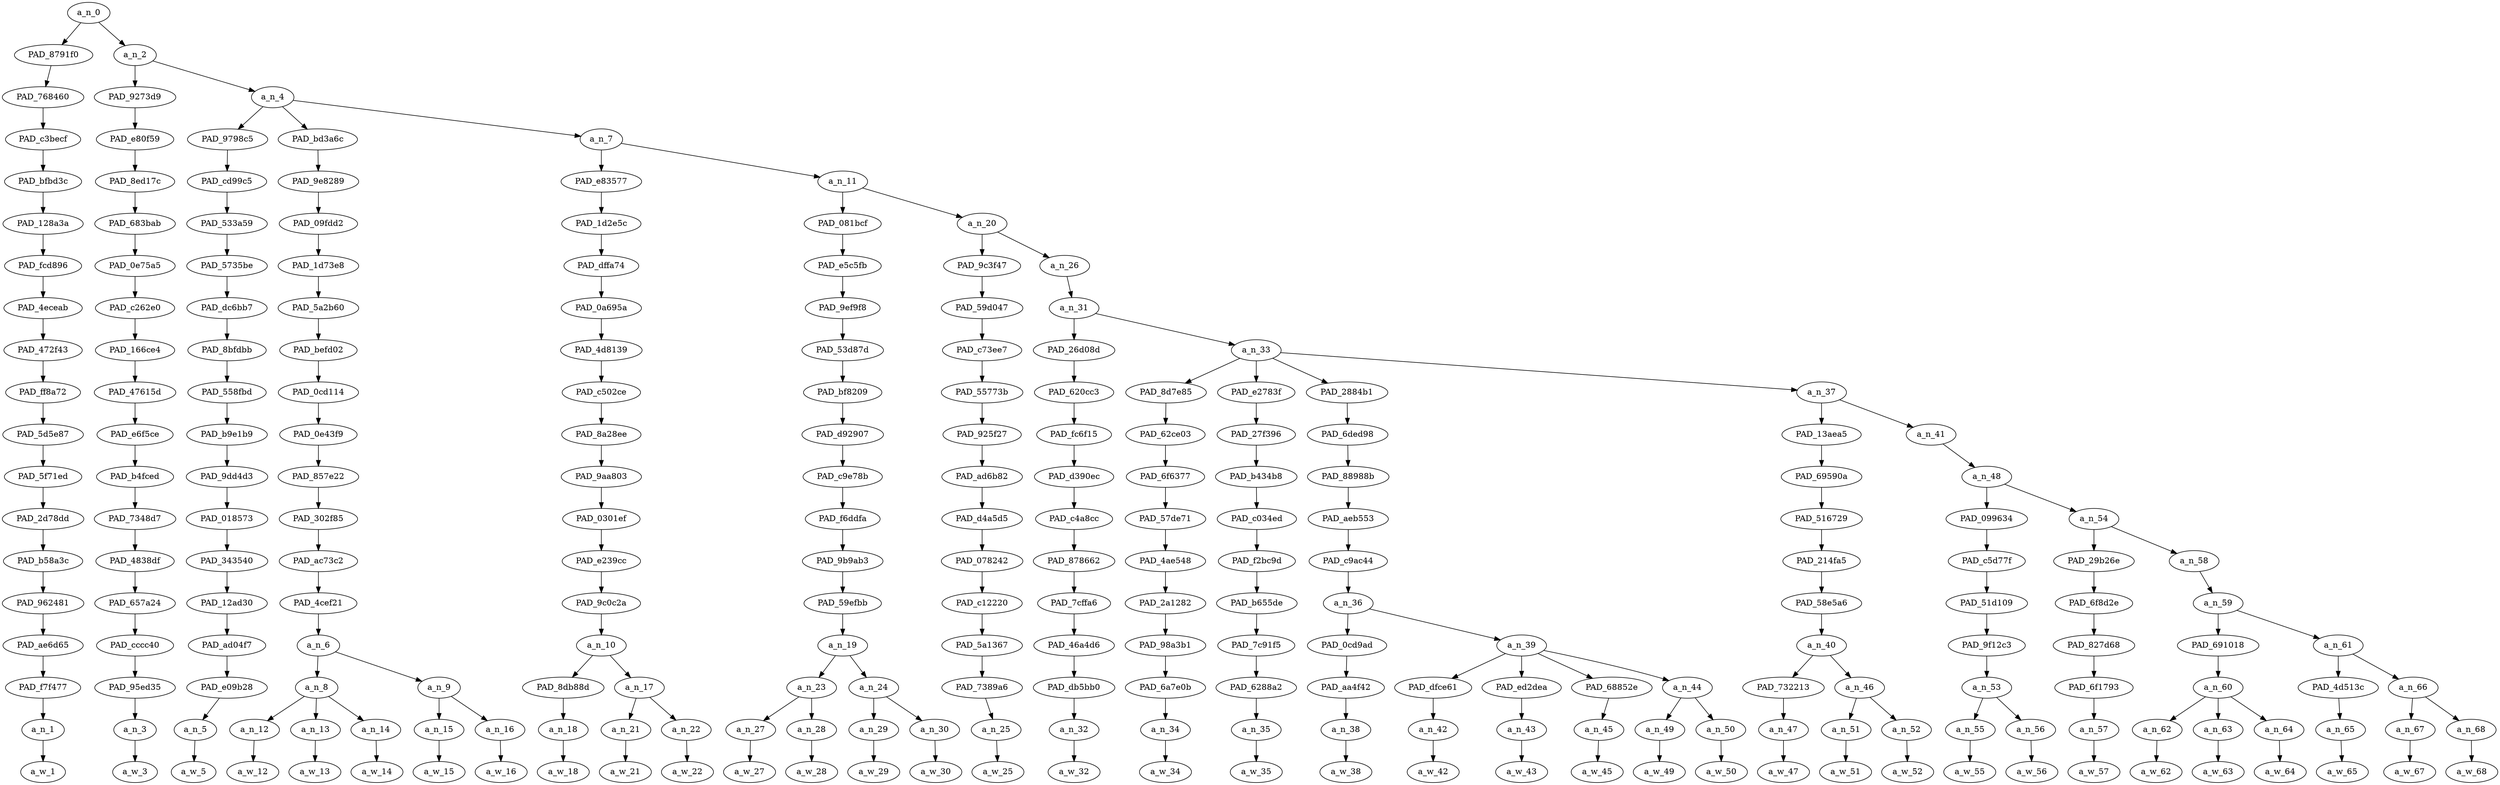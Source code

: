strict digraph "" {
	a_n_0	[div_dir=1,
		index=0,
		level=18,
		pos="1.84844970703125,18!",
		text_span="[0, 1, 2, 3, 4, 5, 6, 7, 8, 9, 10, 11, 12, 13, 14, 15, 16, 17, 18, 19, 20, 21, 22, 23, 24, 25, 26, 27, 28, 29, 30, 31, 32, 33, 34, \
35, 36]",
		value=1.00000000];
	PAD_8791f0	[div_dir=1,
		index=0,
		level=17,
		pos="0.0,17!",
		text_span="[0]",
		value=0.02781528];
	a_n_0 -> PAD_8791f0;
	a_n_2	[div_dir=1,
		index=1,
		level=17,
		pos="3.6968994140625,17!",
		text_span="[1, 2, 3, 4, 5, 6, 7, 8, 9, 10, 11, 12, 13, 14, 15, 16, 17, 18, 19, 20, 21, 22, 23, 24, 25, 26, 27, 28, 29, 30, 31, 32, 33, 34, \
35, 36]",
		value=0.97191345];
	a_n_0 -> a_n_2;
	PAD_768460	[div_dir=1,
		index=0,
		level=16,
		pos="0.0,16!",
		text_span="[0]",
		value=0.02781528];
	PAD_8791f0 -> PAD_768460;
	PAD_c3becf	[div_dir=1,
		index=0,
		level=15,
		pos="0.0,15!",
		text_span="[0]",
		value=0.02781528];
	PAD_768460 -> PAD_c3becf;
	PAD_bfbd3c	[div_dir=1,
		index=0,
		level=14,
		pos="0.0,14!",
		text_span="[0]",
		value=0.02781528];
	PAD_c3becf -> PAD_bfbd3c;
	PAD_128a3a	[div_dir=1,
		index=0,
		level=13,
		pos="0.0,13!",
		text_span="[0]",
		value=0.02781528];
	PAD_bfbd3c -> PAD_128a3a;
	PAD_fcd896	[div_dir=1,
		index=0,
		level=12,
		pos="0.0,12!",
		text_span="[0]",
		value=0.02781528];
	PAD_128a3a -> PAD_fcd896;
	PAD_4eceab	[div_dir=1,
		index=0,
		level=11,
		pos="0.0,11!",
		text_span="[0]",
		value=0.02781528];
	PAD_fcd896 -> PAD_4eceab;
	PAD_472f43	[div_dir=1,
		index=0,
		level=10,
		pos="0.0,10!",
		text_span="[0]",
		value=0.02781528];
	PAD_4eceab -> PAD_472f43;
	PAD_ff8a72	[div_dir=1,
		index=0,
		level=9,
		pos="0.0,9!",
		text_span="[0]",
		value=0.02781528];
	PAD_472f43 -> PAD_ff8a72;
	PAD_5d5e87	[div_dir=1,
		index=0,
		level=8,
		pos="0.0,8!",
		text_span="[0]",
		value=0.02781528];
	PAD_ff8a72 -> PAD_5d5e87;
	PAD_5f71ed	[div_dir=1,
		index=0,
		level=7,
		pos="0.0,7!",
		text_span="[0]",
		value=0.02781528];
	PAD_5d5e87 -> PAD_5f71ed;
	PAD_2d78dd	[div_dir=1,
		index=0,
		level=6,
		pos="0.0,6!",
		text_span="[0]",
		value=0.02781528];
	PAD_5f71ed -> PAD_2d78dd;
	PAD_b58a3c	[div_dir=1,
		index=0,
		level=5,
		pos="0.0,5!",
		text_span="[0]",
		value=0.02781528];
	PAD_2d78dd -> PAD_b58a3c;
	PAD_962481	[div_dir=1,
		index=0,
		level=4,
		pos="0.0,4!",
		text_span="[0]",
		value=0.02781528];
	PAD_b58a3c -> PAD_962481;
	PAD_ae6d65	[div_dir=1,
		index=0,
		level=3,
		pos="0.0,3!",
		text_span="[0]",
		value=0.02781528];
	PAD_962481 -> PAD_ae6d65;
	PAD_f7f477	[div_dir=1,
		index=0,
		level=2,
		pos="0.0,2!",
		text_span="[0]",
		value=0.02781528];
	PAD_ae6d65 -> PAD_f7f477;
	a_n_1	[div_dir=1,
		index=0,
		level=1,
		pos="0.0,1!",
		text_span="[0]",
		value=0.02781528];
	PAD_f7f477 -> a_n_1;
	a_w_1	[div_dir=0,
		index=0,
		level=0,
		pos="0,0!",
		text_span="[0]",
		value=when];
	a_n_1 -> a_w_1;
	PAD_9273d9	[div_dir=1,
		index=1,
		level=16,
		pos="1.0,16!",
		text_span="[1]",
		value=0.04148136];
	a_n_2 -> PAD_9273d9;
	a_n_4	[div_dir=1,
		index=2,
		level=16,
		pos="6.393798828125,16!",
		text_span="[2, 3, 4, 5, 6, 7, 8, 9, 10, 11, 12, 13, 14, 15, 16, 17, 18, 19, 20, 21, 22, 23, 24, 25, 26, 27, 28, 29, 30, 31, 32, 33, 34, 35, \
36]",
		value=0.93018850];
	a_n_2 -> a_n_4;
	PAD_e80f59	[div_dir=1,
		index=1,
		level=15,
		pos="1.0,15!",
		text_span="[1]",
		value=0.04148136];
	PAD_9273d9 -> PAD_e80f59;
	PAD_8ed17c	[div_dir=1,
		index=1,
		level=14,
		pos="1.0,14!",
		text_span="[1]",
		value=0.04148136];
	PAD_e80f59 -> PAD_8ed17c;
	PAD_683bab	[div_dir=1,
		index=1,
		level=13,
		pos="1.0,13!",
		text_span="[1]",
		value=0.04148136];
	PAD_8ed17c -> PAD_683bab;
	PAD_0e75a5	[div_dir=1,
		index=1,
		level=12,
		pos="1.0,12!",
		text_span="[1]",
		value=0.04148136];
	PAD_683bab -> PAD_0e75a5;
	PAD_c262e0	[div_dir=1,
		index=1,
		level=11,
		pos="1.0,11!",
		text_span="[1]",
		value=0.04148136];
	PAD_0e75a5 -> PAD_c262e0;
	PAD_166ce4	[div_dir=1,
		index=1,
		level=10,
		pos="1.0,10!",
		text_span="[1]",
		value=0.04148136];
	PAD_c262e0 -> PAD_166ce4;
	PAD_47615d	[div_dir=1,
		index=1,
		level=9,
		pos="1.0,9!",
		text_span="[1]",
		value=0.04148136];
	PAD_166ce4 -> PAD_47615d;
	PAD_e6f5ce	[div_dir=1,
		index=1,
		level=8,
		pos="1.0,8!",
		text_span="[1]",
		value=0.04148136];
	PAD_47615d -> PAD_e6f5ce;
	PAD_b4fced	[div_dir=1,
		index=1,
		level=7,
		pos="1.0,7!",
		text_span="[1]",
		value=0.04148136];
	PAD_e6f5ce -> PAD_b4fced;
	PAD_7348d7	[div_dir=1,
		index=1,
		level=6,
		pos="1.0,6!",
		text_span="[1]",
		value=0.04148136];
	PAD_b4fced -> PAD_7348d7;
	PAD_4838df	[div_dir=1,
		index=1,
		level=5,
		pos="1.0,5!",
		text_span="[1]",
		value=0.04148136];
	PAD_7348d7 -> PAD_4838df;
	PAD_657a24	[div_dir=1,
		index=1,
		level=4,
		pos="1.0,4!",
		text_span="[1]",
		value=0.04148136];
	PAD_4838df -> PAD_657a24;
	PAD_cccc40	[div_dir=1,
		index=1,
		level=3,
		pos="1.0,3!",
		text_span="[1]",
		value=0.04148136];
	PAD_657a24 -> PAD_cccc40;
	PAD_95ed35	[div_dir=1,
		index=1,
		level=2,
		pos="1.0,2!",
		text_span="[1]",
		value=0.04148136];
	PAD_cccc40 -> PAD_95ed35;
	a_n_3	[div_dir=1,
		index=1,
		level=1,
		pos="1.0,1!",
		text_span="[1]",
		value=0.04148136];
	PAD_95ed35 -> a_n_3;
	a_w_3	[div_dir=0,
		index=1,
		level=0,
		pos="1,0!",
		text_span="[1]",
		value=america];
	a_n_3 -> a_w_3;
	PAD_9798c5	[div_dir=-1,
		index=2,
		level=15,
		pos="2.0,15!",
		text_span="[2]",
		value=0.02312088];
	a_n_4 -> PAD_9798c5;
	PAD_bd3a6c	[div_dir=1,
		index=3,
		level=15,
		pos="5.25,15!",
		text_span="[3, 4, 5, 6, 7]",
		value=0.21174967];
	a_n_4 -> PAD_bd3a6c;
	a_n_7	[div_dir=1,
		index=4,
		level=15,
		pos="11.931396484375,15!",
		text_span="[8, 9, 10, 11, 12, 13, 14, 15, 16, 17, 18, 19, 20, 21, 22, 23, 24, 25, 26, 27, 28, 29, 30, 31, 32, 33, 34, 35, 36]",
		value=0.69510613];
	a_n_4 -> a_n_7;
	PAD_cd99c5	[div_dir=-1,
		index=2,
		level=14,
		pos="2.0,14!",
		text_span="[2]",
		value=0.02312088];
	PAD_9798c5 -> PAD_cd99c5;
	PAD_533a59	[div_dir=-1,
		index=2,
		level=13,
		pos="2.0,13!",
		text_span="[2]",
		value=0.02312088];
	PAD_cd99c5 -> PAD_533a59;
	PAD_5735be	[div_dir=-1,
		index=2,
		level=12,
		pos="2.0,12!",
		text_span="[2]",
		value=0.02312088];
	PAD_533a59 -> PAD_5735be;
	PAD_dc6bb7	[div_dir=-1,
		index=2,
		level=11,
		pos="2.0,11!",
		text_span="[2]",
		value=0.02312088];
	PAD_5735be -> PAD_dc6bb7;
	PAD_8bfdbb	[div_dir=-1,
		index=2,
		level=10,
		pos="2.0,10!",
		text_span="[2]",
		value=0.02312088];
	PAD_dc6bb7 -> PAD_8bfdbb;
	PAD_558fbd	[div_dir=-1,
		index=2,
		level=9,
		pos="2.0,9!",
		text_span="[2]",
		value=0.02312088];
	PAD_8bfdbb -> PAD_558fbd;
	PAD_b9e1b9	[div_dir=-1,
		index=2,
		level=8,
		pos="2.0,8!",
		text_span="[2]",
		value=0.02312088];
	PAD_558fbd -> PAD_b9e1b9;
	PAD_9dd4d3	[div_dir=-1,
		index=2,
		level=7,
		pos="2.0,7!",
		text_span="[2]",
		value=0.02312088];
	PAD_b9e1b9 -> PAD_9dd4d3;
	PAD_018573	[div_dir=-1,
		index=2,
		level=6,
		pos="2.0,6!",
		text_span="[2]",
		value=0.02312088];
	PAD_9dd4d3 -> PAD_018573;
	PAD_343540	[div_dir=-1,
		index=2,
		level=5,
		pos="2.0,5!",
		text_span="[2]",
		value=0.02312088];
	PAD_018573 -> PAD_343540;
	PAD_12ad30	[div_dir=-1,
		index=2,
		level=4,
		pos="2.0,4!",
		text_span="[2]",
		value=0.02312088];
	PAD_343540 -> PAD_12ad30;
	PAD_ad04f7	[div_dir=-1,
		index=2,
		level=3,
		pos="2.0,3!",
		text_span="[2]",
		value=0.02312088];
	PAD_12ad30 -> PAD_ad04f7;
	PAD_e09b28	[div_dir=-1,
		index=2,
		level=2,
		pos="2.0,2!",
		text_span="[2]",
		value=0.02312088];
	PAD_ad04f7 -> PAD_e09b28;
	a_n_5	[div_dir=-1,
		index=2,
		level=1,
		pos="2.0,1!",
		text_span="[2]",
		value=0.02312088];
	PAD_e09b28 -> a_n_5;
	a_w_5	[div_dir=0,
		index=2,
		level=0,
		pos="2,0!",
		text_span="[2]",
		value=was];
	a_n_5 -> a_w_5;
	PAD_9e8289	[div_dir=1,
		index=3,
		level=14,
		pos="5.25,14!",
		text_span="[3, 4, 5, 6, 7]",
		value=0.21174967];
	PAD_bd3a6c -> PAD_9e8289;
	PAD_09fdd2	[div_dir=1,
		index=3,
		level=13,
		pos="5.25,13!",
		text_span="[3, 4, 5, 6, 7]",
		value=0.21174967];
	PAD_9e8289 -> PAD_09fdd2;
	PAD_1d73e8	[div_dir=1,
		index=3,
		level=12,
		pos="5.25,12!",
		text_span="[3, 4, 5, 6, 7]",
		value=0.21174967];
	PAD_09fdd2 -> PAD_1d73e8;
	PAD_5a2b60	[div_dir=1,
		index=3,
		level=11,
		pos="5.25,11!",
		text_span="[3, 4, 5, 6, 7]",
		value=0.21174967];
	PAD_1d73e8 -> PAD_5a2b60;
	PAD_befd02	[div_dir=1,
		index=3,
		level=10,
		pos="5.25,10!",
		text_span="[3, 4, 5, 6, 7]",
		value=0.21174967];
	PAD_5a2b60 -> PAD_befd02;
	PAD_0cd114	[div_dir=1,
		index=3,
		level=9,
		pos="5.25,9!",
		text_span="[3, 4, 5, 6, 7]",
		value=0.21174967];
	PAD_befd02 -> PAD_0cd114;
	PAD_0e43f9	[div_dir=1,
		index=3,
		level=8,
		pos="5.25,8!",
		text_span="[3, 4, 5, 6, 7]",
		value=0.21174967];
	PAD_0cd114 -> PAD_0e43f9;
	PAD_857e22	[div_dir=1,
		index=3,
		level=7,
		pos="5.25,7!",
		text_span="[3, 4, 5, 6, 7]",
		value=0.21174967];
	PAD_0e43f9 -> PAD_857e22;
	PAD_302f85	[div_dir=1,
		index=3,
		level=6,
		pos="5.25,6!",
		text_span="[3, 4, 5, 6, 7]",
		value=0.21174967];
	PAD_857e22 -> PAD_302f85;
	PAD_ac73c2	[div_dir=1,
		index=3,
		level=5,
		pos="5.25,5!",
		text_span="[3, 4, 5, 6, 7]",
		value=0.21174967];
	PAD_302f85 -> PAD_ac73c2;
	PAD_4cef21	[div_dir=1,
		index=3,
		level=4,
		pos="5.25,4!",
		text_span="[3, 4, 5, 6, 7]",
		value=0.21174967];
	PAD_ac73c2 -> PAD_4cef21;
	a_n_6	[div_dir=1,
		index=3,
		level=3,
		pos="5.25,3!",
		text_span="[3, 4, 5, 6, 7]",
		value=0.21174967];
	PAD_4cef21 -> a_n_6;
	a_n_8	[div_dir=1,
		index=3,
		level=2,
		pos="4.0,2!",
		text_span="[3, 4, 5]",
		value=0.13485339];
	a_n_6 -> a_n_8;
	a_n_9	[div_dir=1,
		index=4,
		level=2,
		pos="6.5,2!",
		text_span="[6, 7]",
		value=0.07684093];
	a_n_6 -> a_n_9;
	a_n_12	[div_dir=-1,
		index=3,
		level=1,
		pos="3.0,1!",
		text_span="[3]",
		value=0.03650479];
	a_n_8 -> a_n_12;
	a_n_13	[div_dir=1,
		index=4,
		level=1,
		pos="4.0,1!",
		text_span="[4]",
		value=0.02166995];
	a_n_8 -> a_n_13;
	a_n_14	[div_dir=1,
		index=5,
		level=1,
		pos="5.0,1!",
		text_span="[5]",
		value=0.07661244];
	a_n_8 -> a_n_14;
	a_w_12	[div_dir=0,
		index=3,
		level=0,
		pos="3,0!",
		text_span="[3]",
		value=white];
	a_n_12 -> a_w_12;
	a_w_13	[div_dir=0,
		index=4,
		level=0,
		pos="4,0!",
		text_span="[4]",
		value=no];
	a_n_13 -> a_w_13;
	a_w_14	[div_dir=0,
		index=5,
		level=0,
		pos="5,0!",
		text_span="[5]",
		value=ghettos];
	a_n_14 -> a_w_14;
	a_n_15	[div_dir=1,
		index=6,
		level=1,
		pos="6.0,1!",
		text_span="[6]",
		value=0.01709532];
	a_n_9 -> a_n_15;
	a_n_16	[div_dir=-1,
		index=7,
		level=1,
		pos="7.0,1!",
		text_span="[7]",
		value=0.05973706];
	a_n_9 -> a_n_16;
	a_w_15	[div_dir=0,
		index=6,
		level=0,
		pos="6,0!",
		text_span="[6]",
		value=no1];
	a_n_15 -> a_w_15;
	a_w_16	[div_dir=0,
		index=7,
		level=0,
		pos="7,0!",
		text_span="[7]",
		value=handouts];
	a_n_16 -> a_w_16;
	PAD_e83577	[div_dir=1,
		index=4,
		level=14,
		pos="9.25,14!",
		text_span="[8, 9, 10]",
		value=0.06122770];
	a_n_7 -> PAD_e83577;
	a_n_11	[div_dir=1,
		index=5,
		level=14,
		pos="14.61279296875,14!",
		text_span="[11, 12, 13, 14, 15, 16, 17, 18, 19, 20, 21, 22, 23, 24, 25, 26, 27, 28, 29, 30, 31, 32, 33, 34, 35, 36]",
		value=0.63365260];
	a_n_7 -> a_n_11;
	PAD_1d2e5c	[div_dir=1,
		index=4,
		level=13,
		pos="9.25,13!",
		text_span="[8, 9, 10]",
		value=0.06122770];
	PAD_e83577 -> PAD_1d2e5c;
	PAD_dffa74	[div_dir=1,
		index=4,
		level=12,
		pos="9.25,12!",
		text_span="[8, 9, 10]",
		value=0.06122770];
	PAD_1d2e5c -> PAD_dffa74;
	PAD_0a695a	[div_dir=1,
		index=4,
		level=11,
		pos="9.25,11!",
		text_span="[8, 9, 10]",
		value=0.06122770];
	PAD_dffa74 -> PAD_0a695a;
	PAD_4d8139	[div_dir=1,
		index=4,
		level=10,
		pos="9.25,10!",
		text_span="[8, 9, 10]",
		value=0.06122770];
	PAD_0a695a -> PAD_4d8139;
	PAD_c502ce	[div_dir=1,
		index=4,
		level=9,
		pos="9.25,9!",
		text_span="[8, 9, 10]",
		value=0.06122770];
	PAD_4d8139 -> PAD_c502ce;
	PAD_8a28ee	[div_dir=1,
		index=4,
		level=8,
		pos="9.25,8!",
		text_span="[8, 9, 10]",
		value=0.06122770];
	PAD_c502ce -> PAD_8a28ee;
	PAD_9aa803	[div_dir=1,
		index=4,
		level=7,
		pos="9.25,7!",
		text_span="[8, 9, 10]",
		value=0.06122770];
	PAD_8a28ee -> PAD_9aa803;
	PAD_0301ef	[div_dir=1,
		index=4,
		level=6,
		pos="9.25,6!",
		text_span="[8, 9, 10]",
		value=0.06122770];
	PAD_9aa803 -> PAD_0301ef;
	PAD_e239cc	[div_dir=1,
		index=4,
		level=5,
		pos="9.25,5!",
		text_span="[8, 9, 10]",
		value=0.06122770];
	PAD_0301ef -> PAD_e239cc;
	PAD_9c0c2a	[div_dir=1,
		index=4,
		level=4,
		pos="9.25,4!",
		text_span="[8, 9, 10]",
		value=0.06122770];
	PAD_e239cc -> PAD_9c0c2a;
	a_n_10	[div_dir=1,
		index=4,
		level=3,
		pos="9.25,3!",
		text_span="[8, 9, 10]",
		value=0.06122770];
	PAD_9c0c2a -> a_n_10;
	PAD_8db88d	[div_dir=1,
		index=6,
		level=2,
		pos="10.0,2!",
		text_span="[10]",
		value=0.02935633];
	a_n_10 -> PAD_8db88d;
	a_n_17	[div_dir=1,
		index=5,
		level=2,
		pos="8.5,2!",
		text_span="[8, 9]",
		value=0.03177877];
	a_n_10 -> a_n_17;
	a_n_18	[div_dir=1,
		index=10,
		level=1,
		pos="10.0,1!",
		text_span="[10]",
		value=0.02935633];
	PAD_8db88d -> a_n_18;
	a_w_18	[div_dir=0,
		index=10,
		level=0,
		pos="10,0!",
		text_span="[10]",
		value=taxes];
	a_n_18 -> a_w_18;
	a_n_21	[div_dir=1,
		index=8,
		level=1,
		pos="8.0,1!",
		text_span="[8]",
		value=0.01717304];
	a_n_17 -> a_n_21;
	a_n_22	[div_dir=1,
		index=9,
		level=1,
		pos="9.0,1!",
		text_span="[9]",
		value=0.01453946];
	a_n_17 -> a_n_22;
	a_w_21	[div_dir=0,
		index=8,
		level=0,
		pos="8,0!",
		text_span="[8]",
		value=almost];
	a_n_21 -> a_w_21;
	a_w_22	[div_dir=0,
		index=9,
		level=0,
		pos="9,0!",
		text_span="[9]",
		value=no2];
	a_n_22 -> a_w_22;
	PAD_081bcf	[div_dir=1,
		index=5,
		level=13,
		pos="12.5,13!",
		text_span="[11, 12, 13, 14]",
		value=0.10091247];
	a_n_11 -> PAD_081bcf;
	a_n_20	[div_dir=1,
		index=6,
		level=13,
		pos="16.7255859375,13!",
		text_span="[15, 16, 17, 18, 19, 20, 21, 22, 23, 24, 25, 26, 27, 28, 29, 30, 31, 32, 33, 34, 35, 36]",
		value=0.53253311];
	a_n_11 -> a_n_20;
	PAD_e5c5fb	[div_dir=1,
		index=5,
		level=12,
		pos="12.5,12!",
		text_span="[11, 12, 13, 14]",
		value=0.10091247];
	PAD_081bcf -> PAD_e5c5fb;
	PAD_9ef9f8	[div_dir=1,
		index=5,
		level=11,
		pos="12.5,11!",
		text_span="[11, 12, 13, 14]",
		value=0.10091247];
	PAD_e5c5fb -> PAD_9ef9f8;
	PAD_53d87d	[div_dir=1,
		index=5,
		level=10,
		pos="12.5,10!",
		text_span="[11, 12, 13, 14]",
		value=0.10091247];
	PAD_9ef9f8 -> PAD_53d87d;
	PAD_bf8209	[div_dir=1,
		index=5,
		level=9,
		pos="12.5,9!",
		text_span="[11, 12, 13, 14]",
		value=0.10091247];
	PAD_53d87d -> PAD_bf8209;
	PAD_d92907	[div_dir=1,
		index=5,
		level=8,
		pos="12.5,8!",
		text_span="[11, 12, 13, 14]",
		value=0.10091247];
	PAD_bf8209 -> PAD_d92907;
	PAD_c9e78b	[div_dir=1,
		index=5,
		level=7,
		pos="12.5,7!",
		text_span="[11, 12, 13, 14]",
		value=0.10091247];
	PAD_d92907 -> PAD_c9e78b;
	PAD_f6ddfa	[div_dir=1,
		index=5,
		level=6,
		pos="12.5,6!",
		text_span="[11, 12, 13, 14]",
		value=0.10091247];
	PAD_c9e78b -> PAD_f6ddfa;
	PAD_9b9ab3	[div_dir=1,
		index=5,
		level=5,
		pos="12.5,5!",
		text_span="[11, 12, 13, 14]",
		value=0.10091247];
	PAD_f6ddfa -> PAD_9b9ab3;
	PAD_59efbb	[div_dir=1,
		index=5,
		level=4,
		pos="12.5,4!",
		text_span="[11, 12, 13, 14]",
		value=0.10091247];
	PAD_9b9ab3 -> PAD_59efbb;
	a_n_19	[div_dir=1,
		index=5,
		level=3,
		pos="12.5,3!",
		text_span="[11, 12, 13, 14]",
		value=0.10091247];
	PAD_59efbb -> a_n_19;
	a_n_23	[div_dir=1,
		index=7,
		level=2,
		pos="11.5,2!",
		text_span="[11, 12]",
		value=0.04499320];
	a_n_19 -> a_n_23;
	a_n_24	[div_dir=-1,
		index=8,
		level=2,
		pos="13.5,2!",
		text_span="[13, 14]",
		value=0.05591697];
	a_n_19 -> a_n_24;
	a_n_27	[div_dir=1,
		index=11,
		level=1,
		pos="11.0,1!",
		text_span="[11]",
		value=0.01714738];
	a_n_23 -> a_n_27;
	a_n_28	[div_dir=1,
		index=12,
		level=1,
		pos="12.0,1!",
		text_span="[12]",
		value=0.02779146];
	a_n_23 -> a_n_28;
	a_w_27	[div_dir=0,
		index=11,
		level=0,
		pos="11,0!",
		text_span="[11]",
		value=no3];
	a_n_27 -> a_w_27;
	a_w_28	[div_dir=0,
		index=12,
		level=0,
		pos="12,0!",
		text_span="[12]",
		value=men];
	a_n_28 -> a_w_28;
	a_n_29	[div_dir=1,
		index=13,
		level=1,
		pos="13.0,1!",
		text_span="[13]",
		value=0.01735673];
	a_n_24 -> a_n_29;
	a_n_30	[div_dir=-1,
		index=14,
		level=1,
		pos="14.0,1!",
		text_span="[14]",
		value=0.03850854];
	a_n_24 -> a_n_30;
	a_w_29	[div_dir=0,
		index=13,
		level=0,
		pos="13,0!",
		text_span="[13]",
		value=of];
	a_n_29 -> a_w_29;
	a_w_30	[div_dir=0,
		index=14,
		level=0,
		pos="14,0!",
		text_span="[14]",
		value=color];
	a_n_30 -> a_w_30;
	PAD_9c3f47	[div_dir=-1,
		index=6,
		level=12,
		pos="15.0,12!",
		text_span="[15]",
		value=0.01971121];
	a_n_20 -> PAD_9c3f47;
	a_n_26	[div_dir=1,
		index=7,
		level=12,
		pos="18.451171875,12!",
		text_span="[16, 17, 18, 19, 20, 21, 22, 23, 24, 25, 26, 27, 28, 29, 30, 31, 32, 33, 34, 35, 36]",
		value=0.51259646];
	a_n_20 -> a_n_26;
	PAD_59d047	[div_dir=-1,
		index=6,
		level=11,
		pos="15.0,11!",
		text_span="[15]",
		value=0.01971121];
	PAD_9c3f47 -> PAD_59d047;
	PAD_c73ee7	[div_dir=-1,
		index=6,
		level=10,
		pos="15.0,10!",
		text_span="[15]",
		value=0.01971121];
	PAD_59d047 -> PAD_c73ee7;
	PAD_55773b	[div_dir=-1,
		index=6,
		level=9,
		pos="15.0,9!",
		text_span="[15]",
		value=0.01971121];
	PAD_c73ee7 -> PAD_55773b;
	PAD_925f27	[div_dir=-1,
		index=6,
		level=8,
		pos="15.0,8!",
		text_span="[15]",
		value=0.01971121];
	PAD_55773b -> PAD_925f27;
	PAD_ad6b82	[div_dir=-1,
		index=6,
		level=7,
		pos="15.0,7!",
		text_span="[15]",
		value=0.01971121];
	PAD_925f27 -> PAD_ad6b82;
	PAD_d4a5d5	[div_dir=-1,
		index=6,
		level=6,
		pos="15.0,6!",
		text_span="[15]",
		value=0.01971121];
	PAD_ad6b82 -> PAD_d4a5d5;
	PAD_078242	[div_dir=-1,
		index=6,
		level=5,
		pos="15.0,5!",
		text_span="[15]",
		value=0.01971121];
	PAD_d4a5d5 -> PAD_078242;
	PAD_c12220	[div_dir=-1,
		index=6,
		level=4,
		pos="15.0,4!",
		text_span="[15]",
		value=0.01971121];
	PAD_078242 -> PAD_c12220;
	PAD_5a1367	[div_dir=-1,
		index=6,
		level=3,
		pos="15.0,3!",
		text_span="[15]",
		value=0.01971121];
	PAD_c12220 -> PAD_5a1367;
	PAD_7389a6	[div_dir=-1,
		index=9,
		level=2,
		pos="15.0,2!",
		text_span="[15]",
		value=0.01971121];
	PAD_5a1367 -> PAD_7389a6;
	a_n_25	[div_dir=-1,
		index=15,
		level=1,
		pos="15.0,1!",
		text_span="[15]",
		value=0.01971121];
	PAD_7389a6 -> a_n_25;
	a_w_25	[div_dir=0,
		index=15,
		level=0,
		pos="15,0!",
		text_span="[15]",
		value=trying];
	a_n_25 -> a_w_25;
	a_n_31	[div_dir=1,
		index=7,
		level=11,
		pos="18.451171875,11!",
		text_span="[16, 17, 18, 19, 20, 21, 22, 23, 24, 25, 26, 27, 28, 29, 30, 31, 32, 33, 34, 35, 36]",
		value=0.51235924];
	a_n_26 -> a_n_31;
	PAD_26d08d	[div_dir=-1,
		index=7,
		level=10,
		pos="16.0,10!",
		text_span="[16]",
		value=0.01427671];
	a_n_31 -> PAD_26d08d;
	a_n_33	[div_dir=1,
		index=8,
		level=10,
		pos="20.90234375,10!",
		text_span="[17, 18, 19, 20, 21, 22, 23, 24, 25, 26, 27, 28, 29, 30, 31, 32, 33, 34, 35, 36]",
		value=0.49784531];
	a_n_31 -> a_n_33;
	PAD_620cc3	[div_dir=-1,
		index=7,
		level=9,
		pos="16.0,9!",
		text_span="[16]",
		value=0.01427671];
	PAD_26d08d -> PAD_620cc3;
	PAD_fc6f15	[div_dir=-1,
		index=7,
		level=8,
		pos="16.0,8!",
		text_span="[16]",
		value=0.01427671];
	PAD_620cc3 -> PAD_fc6f15;
	PAD_d390ec	[div_dir=-1,
		index=7,
		level=7,
		pos="16.0,7!",
		text_span="[16]",
		value=0.01427671];
	PAD_fc6f15 -> PAD_d390ec;
	PAD_c4a8cc	[div_dir=-1,
		index=7,
		level=6,
		pos="16.0,6!",
		text_span="[16]",
		value=0.01427671];
	PAD_d390ec -> PAD_c4a8cc;
	PAD_878662	[div_dir=-1,
		index=7,
		level=5,
		pos="16.0,5!",
		text_span="[16]",
		value=0.01427671];
	PAD_c4a8cc -> PAD_878662;
	PAD_7cffa6	[div_dir=-1,
		index=7,
		level=4,
		pos="16.0,4!",
		text_span="[16]",
		value=0.01427671];
	PAD_878662 -> PAD_7cffa6;
	PAD_46a4d6	[div_dir=-1,
		index=7,
		level=3,
		pos="16.0,3!",
		text_span="[16]",
		value=0.01427671];
	PAD_7cffa6 -> PAD_46a4d6;
	PAD_db5bb0	[div_dir=-1,
		index=10,
		level=2,
		pos="16.0,2!",
		text_span="[16]",
		value=0.01427671];
	PAD_46a4d6 -> PAD_db5bb0;
	a_n_32	[div_dir=-1,
		index=16,
		level=1,
		pos="16.0,1!",
		text_span="[16]",
		value=0.01427671];
	PAD_db5bb0 -> a_n_32;
	a_w_32	[div_dir=0,
		index=16,
		level=0,
		pos="16,0!",
		text_span="[16]",
		value=to];
	a_n_32 -> a_w_32;
	PAD_8d7e85	[div_dir=1,
		index=8,
		level=9,
		pos="17.0,9!",
		text_span="[17]",
		value=0.01737825];
	a_n_33 -> PAD_8d7e85;
	PAD_e2783f	[div_dir=1,
		index=9,
		level=9,
		pos="18.0,9!",
		text_span="[18]",
		value=0.03057433];
	a_n_33 -> PAD_e2783f;
	PAD_2884b1	[div_dir=1,
		index=10,
		level=9,
		pos="20.4375,9!",
		text_span="[19, 20, 21, 22, 23, 24]",
		value=0.12342817];
	a_n_33 -> PAD_2884b1;
	a_n_37	[div_dir=1,
		index=11,
		level=9,
		pos="28.171875,9!",
		text_span="[25, 26, 27, 28, 29, 30, 31, 32, 33, 34, 35, 36]",
		value=0.32621193];
	a_n_33 -> a_n_37;
	PAD_62ce03	[div_dir=1,
		index=8,
		level=8,
		pos="17.0,8!",
		text_span="[17]",
		value=0.01737825];
	PAD_8d7e85 -> PAD_62ce03;
	PAD_6f6377	[div_dir=1,
		index=8,
		level=7,
		pos="17.0,7!",
		text_span="[17]",
		value=0.01737825];
	PAD_62ce03 -> PAD_6f6377;
	PAD_57de71	[div_dir=1,
		index=8,
		level=6,
		pos="17.0,6!",
		text_span="[17]",
		value=0.01737825];
	PAD_6f6377 -> PAD_57de71;
	PAD_4ae548	[div_dir=1,
		index=8,
		level=5,
		pos="17.0,5!",
		text_span="[17]",
		value=0.01737825];
	PAD_57de71 -> PAD_4ae548;
	PAD_2a1282	[div_dir=1,
		index=8,
		level=4,
		pos="17.0,4!",
		text_span="[17]",
		value=0.01737825];
	PAD_4ae548 -> PAD_2a1282;
	PAD_98a3b1	[div_dir=1,
		index=8,
		level=3,
		pos="17.0,3!",
		text_span="[17]",
		value=0.01737825];
	PAD_2a1282 -> PAD_98a3b1;
	PAD_6a7e0b	[div_dir=1,
		index=11,
		level=2,
		pos="17.0,2!",
		text_span="[17]",
		value=0.01737825];
	PAD_98a3b1 -> PAD_6a7e0b;
	a_n_34	[div_dir=1,
		index=17,
		level=1,
		pos="17.0,1!",
		text_span="[17]",
		value=0.01737825];
	PAD_6a7e0b -> a_n_34;
	a_w_34	[div_dir=0,
		index=17,
		level=0,
		pos="17,0!",
		text_span="[17]",
		value=have];
	a_n_34 -> a_w_34;
	PAD_27f396	[div_dir=1,
		index=9,
		level=8,
		pos="18.0,8!",
		text_span="[18]",
		value=0.03057433];
	PAD_e2783f -> PAD_27f396;
	PAD_b434b8	[div_dir=1,
		index=9,
		level=7,
		pos="18.0,7!",
		text_span="[18]",
		value=0.03057433];
	PAD_27f396 -> PAD_b434b8;
	PAD_c034ed	[div_dir=1,
		index=9,
		level=6,
		pos="18.0,6!",
		text_span="[18]",
		value=0.03057433];
	PAD_b434b8 -> PAD_c034ed;
	PAD_f2bc9d	[div_dir=1,
		index=9,
		level=5,
		pos="18.0,5!",
		text_span="[18]",
		value=0.03057433];
	PAD_c034ed -> PAD_f2bc9d;
	PAD_b655de	[div_dir=1,
		index=9,
		level=4,
		pos="18.0,4!",
		text_span="[18]",
		value=0.03057433];
	PAD_f2bc9d -> PAD_b655de;
	PAD_7c91f5	[div_dir=1,
		index=9,
		level=3,
		pos="18.0,3!",
		text_span="[18]",
		value=0.03057433];
	PAD_b655de -> PAD_7c91f5;
	PAD_6288a2	[div_dir=1,
		index=12,
		level=2,
		pos="18.0,2!",
		text_span="[18]",
		value=0.03057433];
	PAD_7c91f5 -> PAD_6288a2;
	a_n_35	[div_dir=1,
		index=18,
		level=1,
		pos="18.0,1!",
		text_span="[18]",
		value=0.03057433];
	PAD_6288a2 -> a_n_35;
	a_w_35	[div_dir=0,
		index=18,
		level=0,
		pos="18,0!",
		text_span="[18]",
		value=sex];
	a_n_35 -> a_w_35;
	PAD_6ded98	[div_dir=1,
		index=10,
		level=8,
		pos="20.4375,8!",
		text_span="[19, 20, 21, 22, 23, 24]",
		value=0.12342817];
	PAD_2884b1 -> PAD_6ded98;
	PAD_88988b	[div_dir=1,
		index=10,
		level=7,
		pos="20.4375,7!",
		text_span="[19, 20, 21, 22, 23, 24]",
		value=0.12342817];
	PAD_6ded98 -> PAD_88988b;
	PAD_aeb553	[div_dir=1,
		index=10,
		level=6,
		pos="20.4375,6!",
		text_span="[19, 20, 21, 22, 23, 24]",
		value=0.12342817];
	PAD_88988b -> PAD_aeb553;
	PAD_c9ac44	[div_dir=1,
		index=10,
		level=5,
		pos="20.4375,5!",
		text_span="[19, 20, 21, 22, 23, 24]",
		value=0.12342817];
	PAD_aeb553 -> PAD_c9ac44;
	a_n_36	[div_dir=1,
		index=10,
		level=4,
		pos="20.4375,4!",
		text_span="[19, 20, 21, 22, 23, 24]",
		value=0.12342817];
	PAD_c9ac44 -> a_n_36;
	PAD_0cd9ad	[div_dir=1,
		index=10,
		level=3,
		pos="19.0,3!",
		text_span="[19]",
		value=0.01488895];
	a_n_36 -> PAD_0cd9ad;
	a_n_39	[div_dir=1,
		index=11,
		level=3,
		pos="21.875,3!",
		text_span="[20, 21, 22, 23, 24]",
		value=0.10841986];
	a_n_36 -> a_n_39;
	PAD_aa4f42	[div_dir=1,
		index=13,
		level=2,
		pos="19.0,2!",
		text_span="[19]",
		value=0.01488895];
	PAD_0cd9ad -> PAD_aa4f42;
	a_n_38	[div_dir=1,
		index=19,
		level=1,
		pos="19.0,1!",
		text_span="[19]",
		value=0.01488895];
	PAD_aa4f42 -> a_n_38;
	a_w_38	[div_dir=0,
		index=19,
		level=0,
		pos="19,0!",
		text_span="[19]",
		value=with];
	a_n_38 -> a_w_38;
	PAD_dfce61	[div_dir=1,
		index=14,
		level=2,
		pos="20.0,2!",
		text_span="[20]",
		value=0.01984552];
	a_n_39 -> PAD_dfce61;
	PAD_ed2dea	[div_dir=1,
		index=15,
		level=2,
		pos="21.0,2!",
		text_span="[21]",
		value=0.02060669];
	a_n_39 -> PAD_ed2dea;
	PAD_68852e	[div_dir=-1,
		index=17,
		level=2,
		pos="24.0,2!",
		text_span="[24]",
		value=0.02576132];
	a_n_39 -> PAD_68852e;
	a_n_44	[div_dir=1,
		index=16,
		level=2,
		pos="22.5,2!",
		text_span="[22, 23]",
		value=0.04207785];
	a_n_39 -> a_n_44;
	a_n_42	[div_dir=1,
		index=20,
		level=1,
		pos="20.0,1!",
		text_span="[20]",
		value=0.01984552];
	PAD_dfce61 -> a_n_42;
	a_w_42	[div_dir=0,
		index=20,
		level=0,
		pos="20,0!",
		text_span="[20]",
		value=your];
	a_n_42 -> a_w_42;
	a_n_43	[div_dir=1,
		index=21,
		level=1,
		pos="21.0,1!",
		text_span="[21]",
		value=0.02060669];
	PAD_ed2dea -> a_n_43;
	a_w_43	[div_dir=0,
		index=21,
		level=0,
		pos="21,0!",
		text_span="[21]",
		value="<number>"];
	a_n_43 -> a_w_43;
	a_n_45	[div_dir=-1,
		index=24,
		level=1,
		pos="24.0,1!",
		text_span="[24]",
		value=0.02576132];
	PAD_68852e -> a_n_45;
	a_w_45	[div_dir=0,
		index=24,
		level=0,
		pos="24,0!",
		text_span="[24]",
		value=daughter];
	a_n_45 -> a_w_45;
	a_n_49	[div_dir=1,
		index=22,
		level=1,
		pos="22.0,1!",
		text_span="[22]",
		value=0.01930006];
	a_n_44 -> a_n_49;
	a_n_50	[div_dir=1,
		index=23,
		level=1,
		pos="23.0,1!",
		text_span="[23]",
		value=0.02266820];
	a_n_44 -> a_n_50;
	a_w_49	[div_dir=0,
		index=22,
		level=0,
		pos="22,0!",
		text_span="[22]",
		value=year];
	a_n_49 -> a_w_49;
	a_w_50	[div_dir=0,
		index=23,
		level=0,
		pos="23,0!",
		text_span="[23]",
		value=old];
	a_n_50 -> a_w_50;
	PAD_13aea5	[div_dir=1,
		index=11,
		level=8,
		pos="26.25,8!",
		text_span="[25, 26, 27]",
		value=0.06160358];
	a_n_37 -> PAD_13aea5;
	a_n_41	[div_dir=1,
		index=12,
		level=8,
		pos="30.09375,8!",
		text_span="[28, 29, 30, 31, 32, 33, 34, 35, 36]",
		value=0.26442989];
	a_n_37 -> a_n_41;
	PAD_69590a	[div_dir=1,
		index=11,
		level=7,
		pos="26.25,7!",
		text_span="[25, 26, 27]",
		value=0.06160358];
	PAD_13aea5 -> PAD_69590a;
	PAD_516729	[div_dir=1,
		index=11,
		level=6,
		pos="26.25,6!",
		text_span="[25, 26, 27]",
		value=0.06160358];
	PAD_69590a -> PAD_516729;
	PAD_214fa5	[div_dir=1,
		index=11,
		level=5,
		pos="26.25,5!",
		text_span="[25, 26, 27]",
		value=0.06160358];
	PAD_516729 -> PAD_214fa5;
	PAD_58e5a6	[div_dir=1,
		index=11,
		level=4,
		pos="26.25,4!",
		text_span="[25, 26, 27]",
		value=0.06160358];
	PAD_214fa5 -> PAD_58e5a6;
	a_n_40	[div_dir=1,
		index=12,
		level=3,
		pos="26.25,3!",
		text_span="[25, 26, 27]",
		value=0.06160358];
	PAD_58e5a6 -> a_n_40;
	PAD_732213	[div_dir=1,
		index=19,
		level=2,
		pos="27.0,2!",
		text_span="[27]",
		value=0.02606096];
	a_n_40 -> PAD_732213;
	a_n_46	[div_dir=1,
		index=18,
		level=2,
		pos="25.5,2!",
		text_span="[25, 26]",
		value=0.03543581];
	a_n_40 -> a_n_46;
	a_n_47	[div_dir=1,
		index=27,
		level=1,
		pos="27.0,1!",
		text_span="[27]",
		value=0.02606096];
	PAD_732213 -> a_n_47;
	a_w_47	[div_dir=0,
		index=27,
		level=0,
		pos="27,0!",
		text_span="[27]",
		value=crime];
	a_n_47 -> a_w_47;
	a_n_51	[div_dir=1,
		index=25,
		level=1,
		pos="25.0,1!",
		text_span="[25]",
		value=0.01868025];
	a_n_46 -> a_n_51;
	a_n_52	[div_dir=1,
		index=26,
		level=1,
		pos="26.0,1!",
		text_span="[26]",
		value=0.01670601];
	a_n_46 -> a_n_52;
	a_w_51	[div_dir=0,
		index=25,
		level=0,
		pos="25,0!",
		text_span="[25]",
		value=almost1];
	a_n_51 -> a_w_51;
	a_w_52	[div_dir=0,
		index=26,
		level=0,
		pos="26,0!",
		text_span="[26]",
		value=no4];
	a_n_52 -> a_w_52;
	a_n_48	[div_dir=1,
		index=12,
		level=7,
		pos="30.09375,7!",
		text_span="[28, 29, 30, 31, 32, 33, 34, 35, 36]",
		value=0.26428587];
	a_n_41 -> a_n_48;
	PAD_099634	[div_dir=1,
		index=12,
		level=6,
		pos="28.5,6!",
		text_span="[28, 29]",
		value=0.04803335];
	a_n_48 -> PAD_099634;
	a_n_54	[div_dir=1,
		index=13,
		level=6,
		pos="31.6875,6!",
		text_span="[30, 31, 32, 33, 34, 35, 36]",
		value=0.21610850];
	a_n_48 -> a_n_54;
	PAD_c5d77f	[div_dir=1,
		index=12,
		level=5,
		pos="28.5,5!",
		text_span="[28, 29]",
		value=0.04803335];
	PAD_099634 -> PAD_c5d77f;
	PAD_51d109	[div_dir=1,
		index=12,
		level=4,
		pos="28.5,4!",
		text_span="[28, 29]",
		value=0.04803335];
	PAD_c5d77f -> PAD_51d109;
	PAD_9f12c3	[div_dir=1,
		index=13,
		level=3,
		pos="28.5,3!",
		text_span="[28, 29]",
		value=0.04803335];
	PAD_51d109 -> PAD_9f12c3;
	a_n_53	[div_dir=1,
		index=20,
		level=2,
		pos="28.5,2!",
		text_span="[28, 29]",
		value=0.04803335];
	PAD_9f12c3 -> a_n_53;
	a_n_55	[div_dir=1,
		index=28,
		level=1,
		pos="28.0,1!",
		text_span="[28]",
		value=0.01922770];
	a_n_53 -> a_n_55;
	a_n_56	[div_dir=-1,
		index=29,
		level=1,
		pos="29.0,1!",
		text_span="[29]",
		value=0.02879583];
	a_n_53 -> a_n_56;
	a_w_55	[div_dir=0,
		index=28,
		level=0,
		pos="28,0!",
		text_span="[28]",
		value=the];
	a_n_55 -> a_w_55;
	a_w_56	[div_dir=0,
		index=29,
		level=0,
		pos="29,0!",
		text_span="[29]",
		value=left];
	a_n_56 -> a_w_56;
	PAD_29b26e	[div_dir=1,
		index=13,
		level=5,
		pos="30.0,5!",
		text_span="[30]",
		value=0.02918607];
	a_n_54 -> PAD_29b26e;
	a_n_58	[div_dir=1,
		index=14,
		level=5,
		pos="33.375,5!",
		text_span="[31, 32, 33, 34, 35, 36]",
		value=0.18676374];
	a_n_54 -> a_n_58;
	PAD_6f8d2e	[div_dir=1,
		index=13,
		level=4,
		pos="30.0,4!",
		text_span="[30]",
		value=0.02918607];
	PAD_29b26e -> PAD_6f8d2e;
	PAD_827d68	[div_dir=1,
		index=14,
		level=3,
		pos="30.0,3!",
		text_span="[30]",
		value=0.02918607];
	PAD_6f8d2e -> PAD_827d68;
	PAD_6f1793	[div_dir=1,
		index=21,
		level=2,
		pos="30.0,2!",
		text_span="[30]",
		value=0.02918607];
	PAD_827d68 -> PAD_6f1793;
	a_n_57	[div_dir=1,
		index=30,
		level=1,
		pos="30.0,1!",
		text_span="[30]",
		value=0.02918607];
	PAD_6f1793 -> a_n_57;
	a_w_57	[div_dir=0,
		index=30,
		level=0,
		pos="30,0!",
		text_span="[30]",
		value=says];
	a_n_57 -> a_w_57;
	a_n_59	[div_dir=1,
		index=14,
		level=4,
		pos="33.375,4!",
		text_span="[31, 32, 33, 34, 35, 36]",
		value=0.18668139];
	a_n_58 -> a_n_59;
	PAD_691018	[div_dir=-1,
		index=15,
		level=3,
		pos="32.0,3!",
		text_span="[31, 32, 33]",
		value=0.11099974];
	a_n_59 -> PAD_691018;
	a_n_61	[div_dir=1,
		index=16,
		level=3,
		pos="34.75,3!",
		text_span="[34, 35, 36]",
		value=0.07559930];
	a_n_59 -> a_n_61;
	a_n_60	[div_dir=-1,
		index=22,
		level=2,
		pos="32.0,2!",
		text_span="[31, 32, 33]",
		value=0.11099974];
	PAD_691018 -> a_n_60;
	a_n_62	[div_dir=1,
		index=31,
		level=1,
		pos="31.0,1!",
		text_span="[31]",
		value=0.02237814];
	a_n_60 -> a_n_62;
	a_n_63	[div_dir=-1,
		index=32,
		level=1,
		pos="32.0,1!",
		text_span="[32]",
		value=0.05010759];
	a_n_60 -> a_n_63;
	a_n_64	[div_dir=-1,
		index=33,
		level=1,
		pos="33.0,1!",
		text_span="[33]",
		value=0.03851135];
	a_n_60 -> a_n_64;
	a_w_62	[div_dir=0,
		index=31,
		level=0,
		pos="31,0!",
		text_span="[31]",
		value=the1];
	a_n_62 -> a_w_62;
	a_w_63	[div_dir=0,
		index=32,
		level=0,
		pos="32,0!",
		text_span="[32]",
		value=white1];
	a_n_63 -> a_w_63;
	a_w_64	[div_dir=0,
		index=33,
		level=0,
		pos="33,0!",
		text_span="[33]",
		value=communities];
	a_n_64 -> a_w_64;
	PAD_4d513c	[div_dir=1,
		index=23,
		level=2,
		pos="34.0,2!",
		text_span="[34]",
		value=0.02273661];
	a_n_61 -> PAD_4d513c;
	a_n_66	[div_dir=1,
		index=24,
		level=2,
		pos="35.5,2!",
		text_span="[35, 36]",
		value=0.05274761];
	a_n_61 -> a_n_66;
	a_n_65	[div_dir=1,
		index=34,
		level=1,
		pos="34.0,1!",
		text_span="[34]",
		value=0.02273661];
	PAD_4d513c -> a_n_65;
	a_w_65	[div_dir=0,
		index=34,
		level=0,
		pos="34,0!",
		text_span="[34]",
		value=must];
	a_n_65 -> a_w_65;
	a_n_67	[div_dir=1,
		index=35,
		level=1,
		pos="35.0,1!",
		text_span="[35]",
		value=0.03060586];
	a_n_66 -> a_n_67;
	a_n_68	[div_dir=1,
		index=36,
		level=1,
		pos="36.0,1!",
		text_span="[36]",
		value=0.02205165];
	a_n_66 -> a_n_68;
	a_w_67	[div_dir=0,
		index=35,
		level=0,
		pos="35,0!",
		text_span="[35]",
		value=die];
	a_n_67 -> a_w_67;
	a_w_68	[div_dir=0,
		index=36,
		level=0,
		pos="36,0!",
		text_span="[36]",
		value=out];
	a_n_68 -> a_w_68;
}
